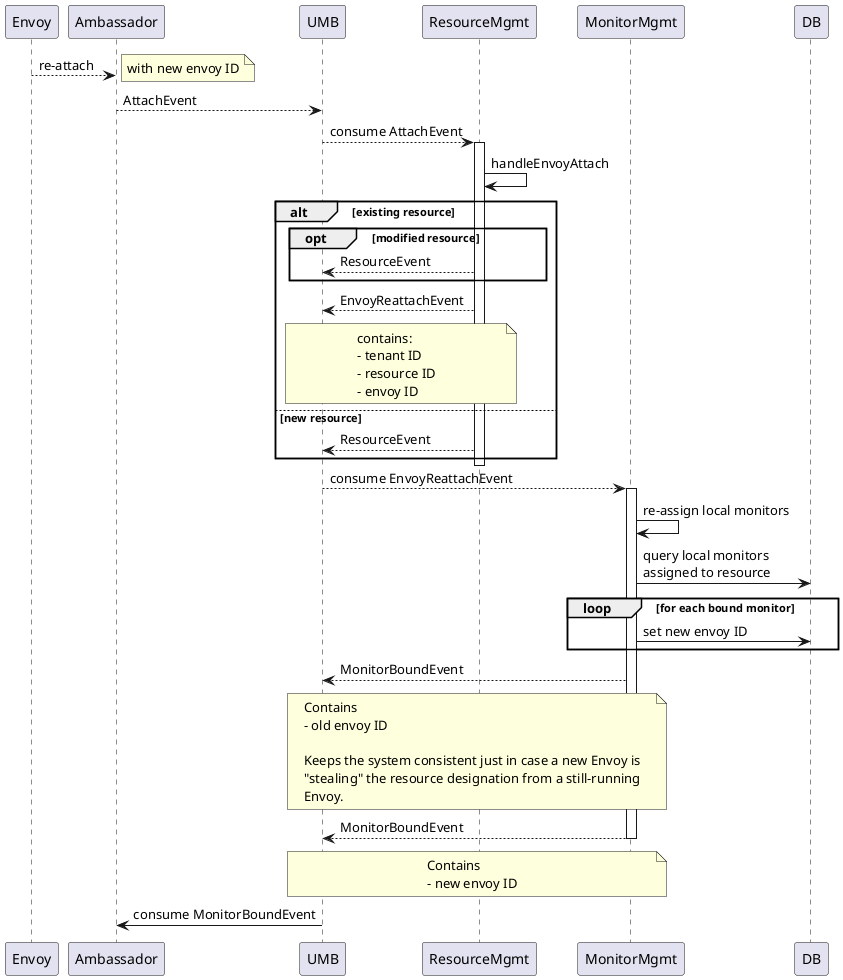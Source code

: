 @startuml

Envoy-->Ambassador: re-attach
note right: with new envoy ID

Ambassador-->UMB: AttachEvent
UMB-->ResourceMgmt: consume AttachEvent

activate ResourceMgmt

ResourceMgmt->ResourceMgmt: handleEnvoyAttach

alt existing resource
    opt modified resource
        ResourceMgmt-->UMB: ResourceEvent
    end

    ResourceMgmt-->UMB: EnvoyReattachEvent

    note over ResourceMgmt,UMB
    contains:
    - tenant ID
    - resource ID
    - envoy ID
    end note

else new resource
    ResourceMgmt-->UMB: ResourceEvent
end
deactivate ResourceMgmt

UMB-->MonitorMgmt: consume EnvoyReattachEvent
activate MonitorMgmt
MonitorMgmt->MonitorMgmt: re-assign local monitors
MonitorMgmt->DB: query local monitors\nassigned to resource

loop for each bound monitor
    MonitorMgmt->DB: set new envoy ID
end

MonitorMgmt-->UMB: MonitorBoundEvent

note over MonitorMgmt,UMB
Contains
- old envoy ID

Keeps the system consistent just in case a new Envoy is
"stealing" the resource designation from a still-running
Envoy.
end note

MonitorMgmt-->UMB: MonitorBoundEvent

note over MonitorMgmt,UMB
Contains
- new envoy ID
end note

deactivate MonitorMgmt

UMB->Ambassador: consume MonitorBoundEvent

@enduml